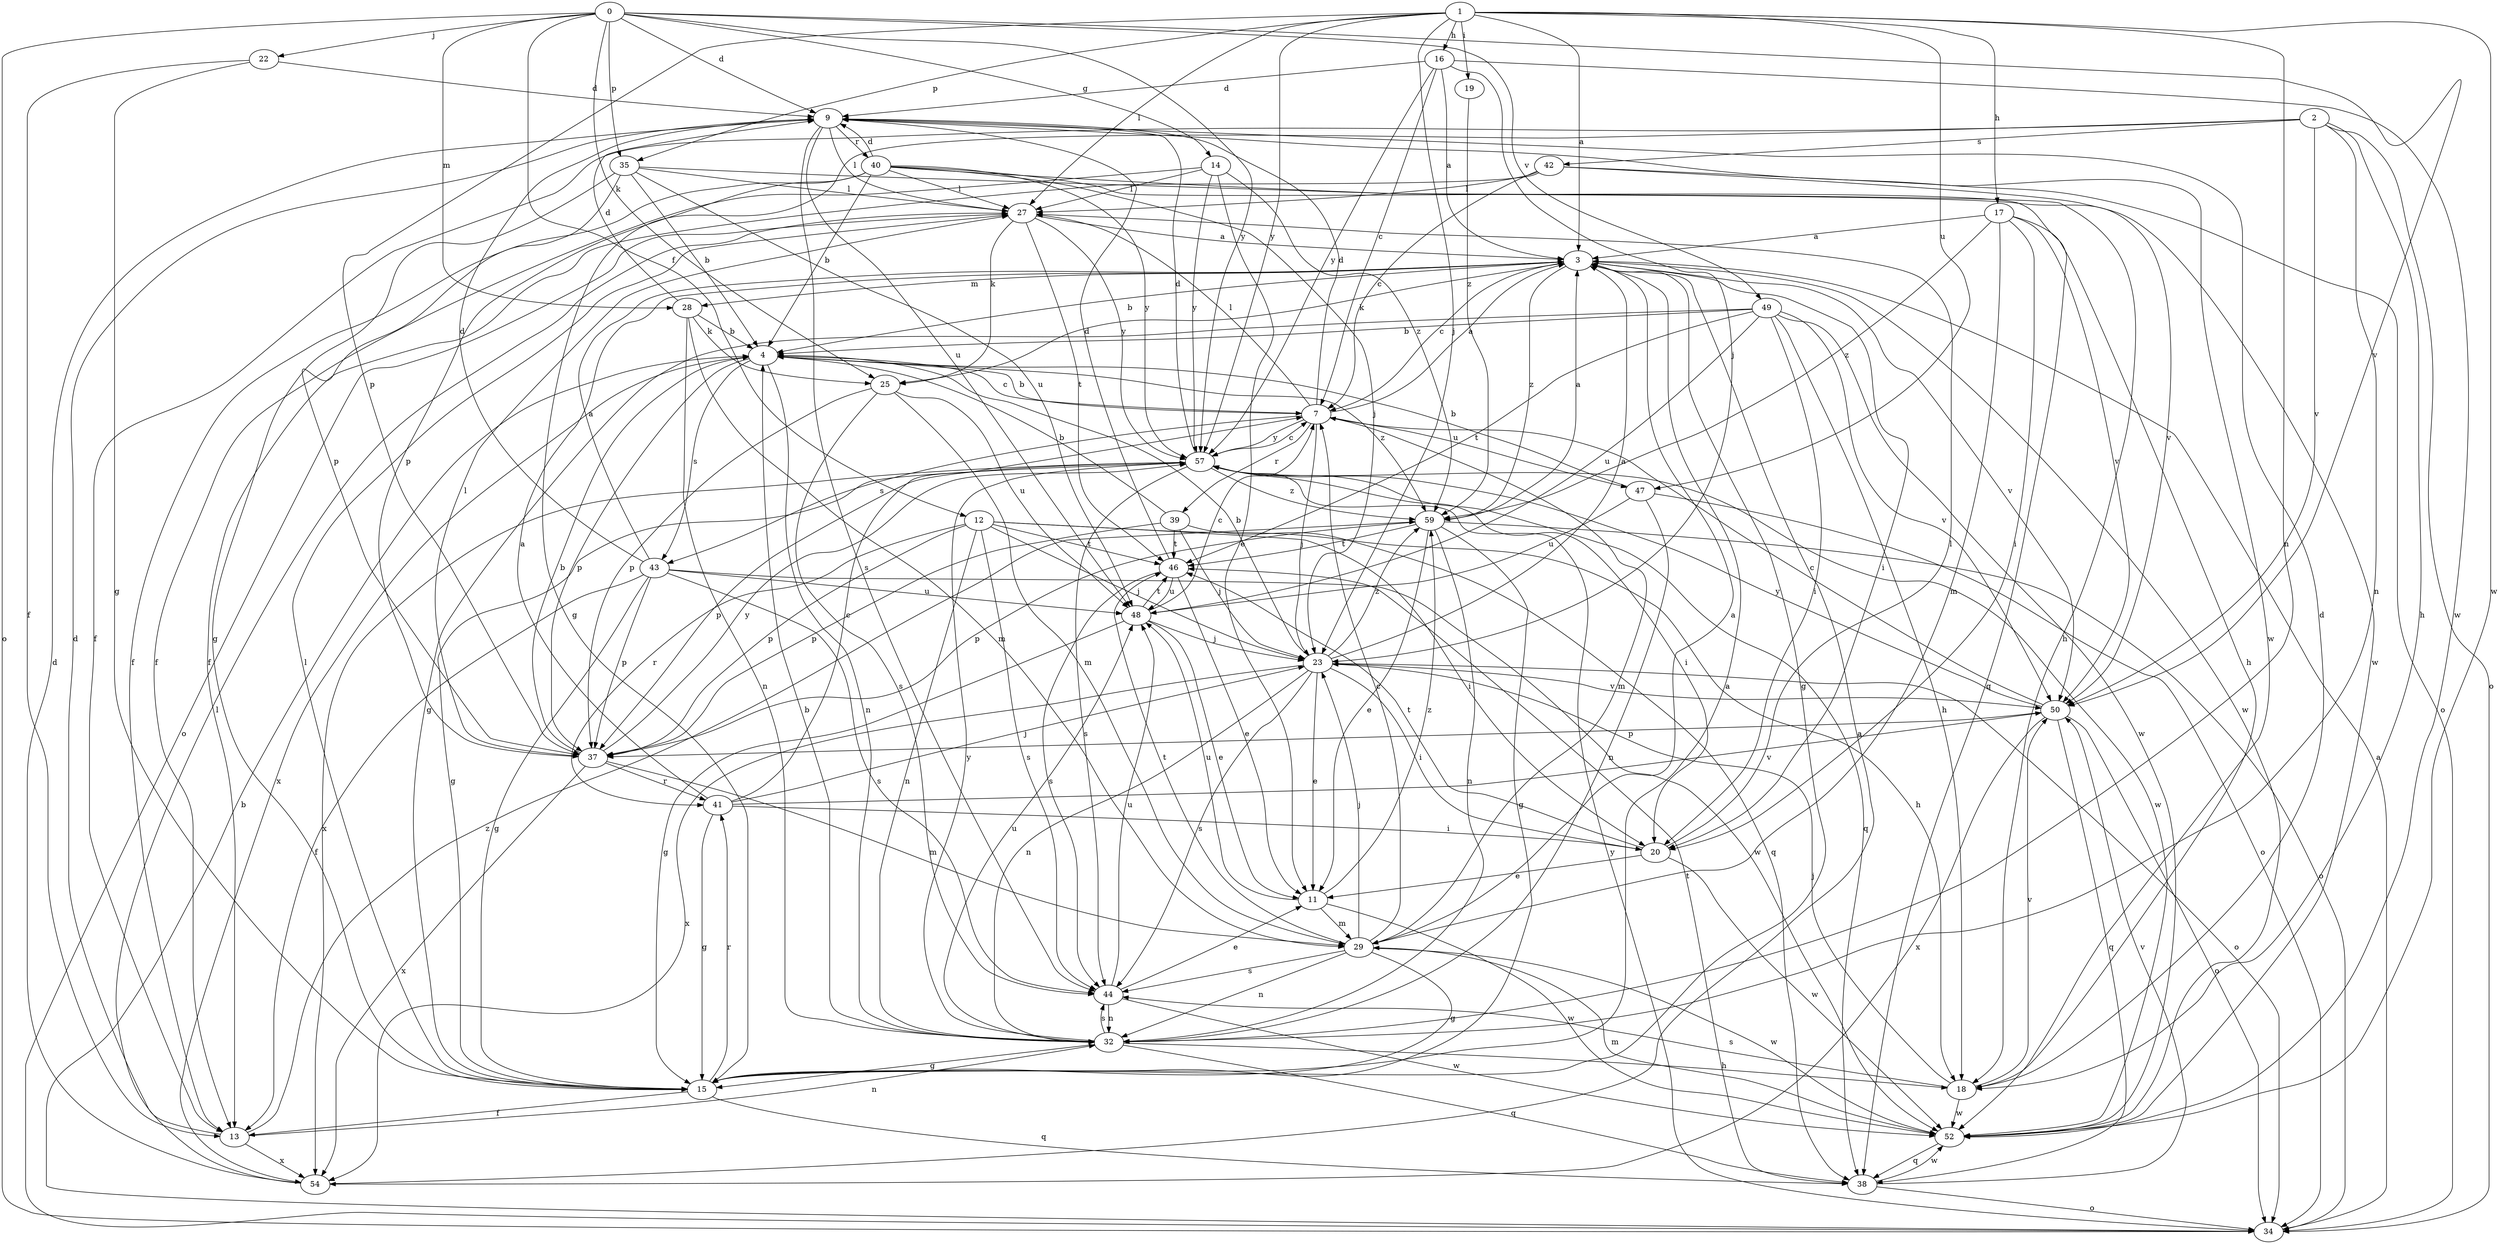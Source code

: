 strict digraph  {
0;
1;
2;
3;
4;
7;
9;
11;
12;
13;
14;
15;
16;
17;
18;
19;
20;
22;
23;
25;
27;
28;
29;
32;
34;
35;
37;
38;
39;
40;
41;
42;
43;
44;
46;
47;
48;
49;
50;
52;
54;
57;
59;
0 -> 9  [label=d];
0 -> 12  [label=f];
0 -> 14  [label=g];
0 -> 22  [label=j];
0 -> 25  [label=k];
0 -> 28  [label=m];
0 -> 34  [label=o];
0 -> 35  [label=p];
0 -> 49  [label=v];
0 -> 50  [label=v];
0 -> 57  [label=y];
1 -> 3  [label=a];
1 -> 16  [label=h];
1 -> 17  [label=h];
1 -> 19  [label=i];
1 -> 23  [label=j];
1 -> 27  [label=l];
1 -> 32  [label=n];
1 -> 35  [label=p];
1 -> 37  [label=p];
1 -> 47  [label=u];
1 -> 52  [label=w];
1 -> 57  [label=y];
2 -> 13  [label=f];
2 -> 15  [label=g];
2 -> 18  [label=h];
2 -> 32  [label=n];
2 -> 34  [label=o];
2 -> 42  [label=s];
2 -> 50  [label=v];
3 -> 4  [label=b];
3 -> 7  [label=c];
3 -> 15  [label=g];
3 -> 20  [label=i];
3 -> 25  [label=k];
3 -> 28  [label=m];
3 -> 50  [label=v];
3 -> 52  [label=w];
3 -> 59  [label=z];
4 -> 7  [label=c];
4 -> 32  [label=n];
4 -> 37  [label=p];
4 -> 43  [label=s];
4 -> 54  [label=x];
4 -> 59  [label=z];
7 -> 3  [label=a];
7 -> 4  [label=b];
7 -> 9  [label=d];
7 -> 23  [label=j];
7 -> 27  [label=l];
7 -> 29  [label=m];
7 -> 39  [label=r];
7 -> 43  [label=s];
7 -> 47  [label=u];
7 -> 57  [label=y];
9 -> 27  [label=l];
9 -> 40  [label=r];
9 -> 44  [label=s];
9 -> 48  [label=u];
9 -> 52  [label=w];
11 -> 29  [label=m];
11 -> 48  [label=u];
11 -> 52  [label=w];
11 -> 59  [label=z];
12 -> 18  [label=h];
12 -> 20  [label=i];
12 -> 23  [label=j];
12 -> 32  [label=n];
12 -> 37  [label=p];
12 -> 41  [label=r];
12 -> 44  [label=s];
12 -> 46  [label=t];
13 -> 9  [label=d];
13 -> 32  [label=n];
13 -> 54  [label=x];
13 -> 59  [label=z];
14 -> 11  [label=e];
14 -> 13  [label=f];
14 -> 27  [label=l];
14 -> 57  [label=y];
14 -> 59  [label=z];
15 -> 3  [label=a];
15 -> 13  [label=f];
15 -> 27  [label=l];
15 -> 38  [label=q];
15 -> 41  [label=r];
16 -> 3  [label=a];
16 -> 7  [label=c];
16 -> 9  [label=d];
16 -> 23  [label=j];
16 -> 52  [label=w];
16 -> 57  [label=y];
17 -> 3  [label=a];
17 -> 18  [label=h];
17 -> 20  [label=i];
17 -> 29  [label=m];
17 -> 50  [label=v];
17 -> 59  [label=z];
18 -> 9  [label=d];
18 -> 23  [label=j];
18 -> 44  [label=s];
18 -> 50  [label=v];
18 -> 52  [label=w];
19 -> 59  [label=z];
20 -> 11  [label=e];
20 -> 27  [label=l];
20 -> 46  [label=t];
20 -> 52  [label=w];
22 -> 9  [label=d];
22 -> 13  [label=f];
22 -> 15  [label=g];
23 -> 3  [label=a];
23 -> 4  [label=b];
23 -> 11  [label=e];
23 -> 20  [label=i];
23 -> 32  [label=n];
23 -> 34  [label=o];
23 -> 44  [label=s];
23 -> 50  [label=v];
23 -> 54  [label=x];
23 -> 59  [label=z];
25 -> 29  [label=m];
25 -> 37  [label=p];
25 -> 44  [label=s];
25 -> 48  [label=u];
27 -> 3  [label=a];
27 -> 25  [label=k];
27 -> 34  [label=o];
27 -> 46  [label=t];
27 -> 57  [label=y];
28 -> 4  [label=b];
28 -> 9  [label=d];
28 -> 25  [label=k];
28 -> 29  [label=m];
28 -> 32  [label=n];
29 -> 3  [label=a];
29 -> 7  [label=c];
29 -> 15  [label=g];
29 -> 23  [label=j];
29 -> 32  [label=n];
29 -> 44  [label=s];
29 -> 46  [label=t];
29 -> 52  [label=w];
32 -> 4  [label=b];
32 -> 15  [label=g];
32 -> 18  [label=h];
32 -> 38  [label=q];
32 -> 44  [label=s];
32 -> 48  [label=u];
32 -> 57  [label=y];
34 -> 3  [label=a];
34 -> 4  [label=b];
34 -> 57  [label=y];
35 -> 4  [label=b];
35 -> 15  [label=g];
35 -> 27  [label=l];
35 -> 37  [label=p];
35 -> 48  [label=u];
35 -> 50  [label=v];
37 -> 4  [label=b];
37 -> 27  [label=l];
37 -> 29  [label=m];
37 -> 41  [label=r];
37 -> 54  [label=x];
37 -> 57  [label=y];
38 -> 34  [label=o];
38 -> 46  [label=t];
38 -> 50  [label=v];
38 -> 52  [label=w];
39 -> 4  [label=b];
39 -> 23  [label=j];
39 -> 37  [label=p];
39 -> 38  [label=q];
39 -> 46  [label=t];
40 -> 4  [label=b];
40 -> 9  [label=d];
40 -> 13  [label=f];
40 -> 18  [label=h];
40 -> 23  [label=j];
40 -> 27  [label=l];
40 -> 37  [label=p];
40 -> 38  [label=q];
40 -> 57  [label=y];
41 -> 3  [label=a];
41 -> 7  [label=c];
41 -> 15  [label=g];
41 -> 20  [label=i];
41 -> 23  [label=j];
41 -> 50  [label=v];
42 -> 7  [label=c];
42 -> 13  [label=f];
42 -> 27  [label=l];
42 -> 34  [label=o];
42 -> 52  [label=w];
43 -> 3  [label=a];
43 -> 9  [label=d];
43 -> 13  [label=f];
43 -> 15  [label=g];
43 -> 37  [label=p];
43 -> 44  [label=s];
43 -> 48  [label=u];
43 -> 52  [label=w];
44 -> 11  [label=e];
44 -> 32  [label=n];
44 -> 48  [label=u];
44 -> 52  [label=w];
46 -> 9  [label=d];
46 -> 11  [label=e];
46 -> 44  [label=s];
46 -> 48  [label=u];
47 -> 4  [label=b];
47 -> 32  [label=n];
47 -> 34  [label=o];
47 -> 48  [label=u];
48 -> 7  [label=c];
48 -> 11  [label=e];
48 -> 15  [label=g];
48 -> 23  [label=j];
48 -> 46  [label=t];
49 -> 4  [label=b];
49 -> 15  [label=g];
49 -> 18  [label=h];
49 -> 20  [label=i];
49 -> 46  [label=t];
49 -> 48  [label=u];
49 -> 50  [label=v];
49 -> 52  [label=w];
50 -> 7  [label=c];
50 -> 34  [label=o];
50 -> 37  [label=p];
50 -> 38  [label=q];
50 -> 54  [label=x];
50 -> 57  [label=y];
52 -> 29  [label=m];
52 -> 38  [label=q];
54 -> 3  [label=a];
54 -> 9  [label=d];
54 -> 27  [label=l];
57 -> 7  [label=c];
57 -> 9  [label=d];
57 -> 15  [label=g];
57 -> 20  [label=i];
57 -> 37  [label=p];
57 -> 38  [label=q];
57 -> 44  [label=s];
57 -> 52  [label=w];
57 -> 54  [label=x];
57 -> 59  [label=z];
59 -> 3  [label=a];
59 -> 11  [label=e];
59 -> 15  [label=g];
59 -> 32  [label=n];
59 -> 34  [label=o];
59 -> 37  [label=p];
59 -> 46  [label=t];
}

